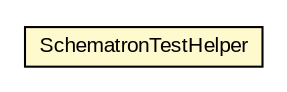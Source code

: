 #!/usr/local/bin/dot
#
# Class diagram 
# Generated by UMLGraph version 5.1 (http://www.umlgraph.org/)
#

digraph G {
	edge [fontname="arial",fontsize=10,labelfontname="arial",labelfontsize=10];
	node [fontname="arial",fontsize=10,shape=plaintext];
	nodesep=0.25;
	ranksep=0.5;
	// com.helger.schematron.testfiles.SchematronTestHelper
	c3977 [label=<<table title="com.helger.schematron.testfiles.SchematronTestHelper" border="0" cellborder="1" cellspacing="0" cellpadding="2" port="p" bgcolor="lemonChiffon" href="./SchematronTestHelper.html">
		<tr><td><table border="0" cellspacing="0" cellpadding="1">
<tr><td align="center" balign="center"> SchematronTestHelper </td></tr>
		</table></td></tr>
		</table>>, fontname="arial", fontcolor="black", fontsize=10.0];
}

